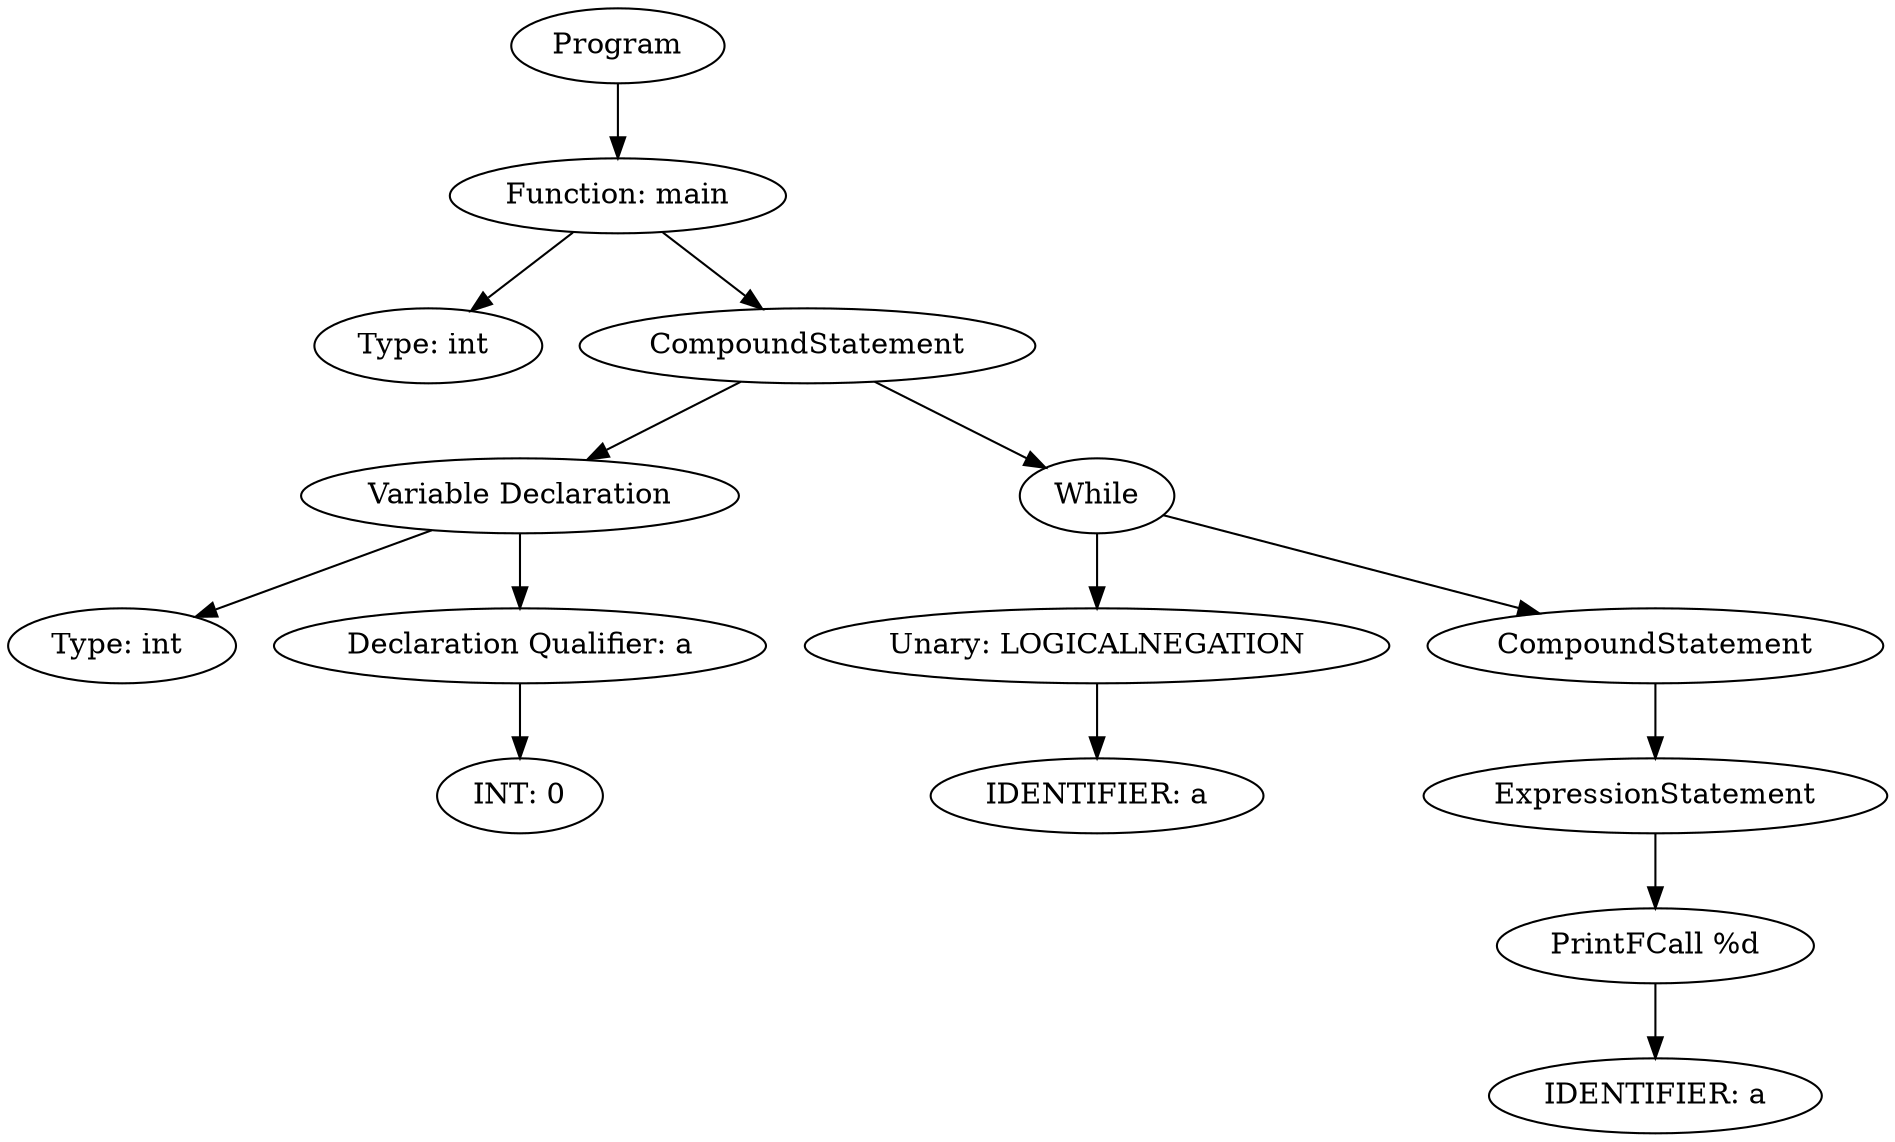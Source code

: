 digraph ExpressionGraph {
4405330512 [label="Program"];
4405330512 -> 4405330384;
4405330384 [label="Function: main"];
4405330384 -> 4405138704;
4405138704 [label="Type: int "];
4405330384 -> 4404202320;
4404202320 [label="CompoundStatement"];
4404202320 -> 4405331216;
4405331216 [label="Variable Declaration"];
4405331216 -> 4405230928;
4405230928 [label="Type: int "];
4405331216 -> 4405231568;
4405231568 [label="Declaration Qualifier: a"];
4405231568 -> 4405231504;
4405231504 [label="INT: 0"];
4404202320 -> 4405138256;
4405138256 [label="While"];
4405138256 -> 4405330960;
4405330960 [label="Unary: LOGICALNEGATION"];
4405330960 -> 4405330896;
4405330896 [label="IDENTIFIER: a"];
4405138256 -> 4405139024;
4405139024 [label="CompoundStatement"];
4405139024 -> 4405330128;
4405330128 [label="ExpressionStatement"];
4405330128 -> 4405330256;
4405330256 [label="PrintFCall %d"];
4405330256 -> 4405330768;
4405330768 [label="IDENTIFIER: a"];
}
